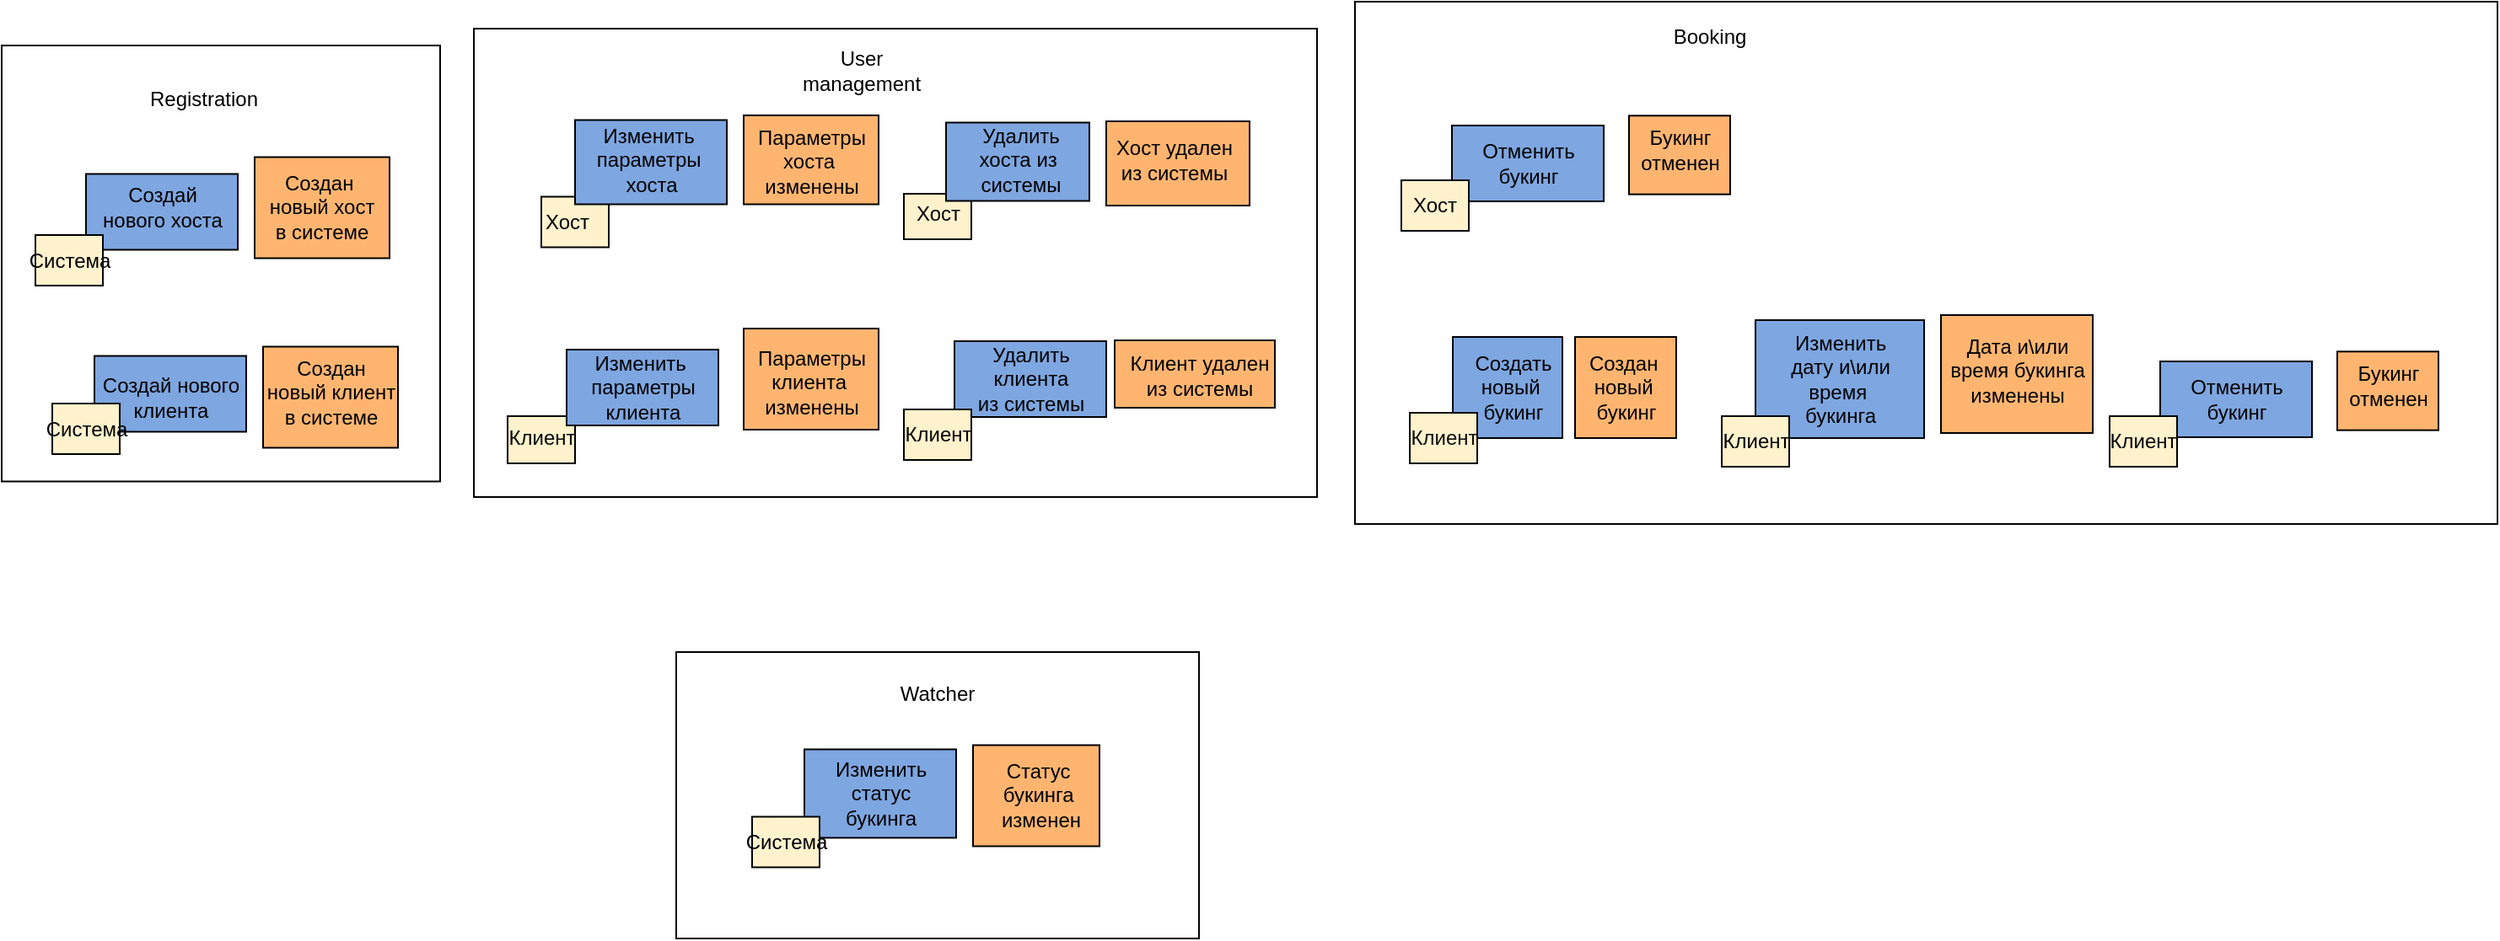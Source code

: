 <mxfile>
    <diagram name="Страница — 1" id="J32J3ksgAtr4tbKIg7uI">
        <mxGraphModel dx="1650" dy="620" grid="1" gridSize="10" guides="1" tooltips="1" connect="1" arrows="1" fold="1" page="1" pageScale="1" pageWidth="827" pageHeight="1169" math="0" shadow="0">
            <root>
                <mxCell id="0"/>
                <mxCell id="1" parent="0"/>
                <mxCell id="2" value="" style="rounded=0;whiteSpace=wrap;html=1;" vertex="1" parent="1">
                    <mxGeometry x="320" y="530" width="310" height="170" as="geometry"/>
                </mxCell>
                <mxCell id="XWSa8TXY0UjijIYakG6M-112" value="" style="rounded=0;whiteSpace=wrap;html=1;" parent="1" vertex="1">
                    <mxGeometry x="200" y="160" width="500" height="278" as="geometry"/>
                </mxCell>
                <mxCell id="XWSa8TXY0UjijIYakG6M-109" value="" style="rounded=0;whiteSpace=wrap;html=1;" parent="1" vertex="1">
                    <mxGeometry x="-80" y="170" width="260" height="258.75" as="geometry"/>
                </mxCell>
                <mxCell id="XWSa8TXY0UjijIYakG6M-107" value="" style="rounded=0;whiteSpace=wrap;html=1;" parent="1" vertex="1">
                    <mxGeometry x="722.5" y="144" width="677.5" height="310" as="geometry"/>
                </mxCell>
                <mxCell id="XWSa8TXY0UjijIYakG6M-69" value="" style="group" parent="1" vertex="1" connectable="0">
                    <mxGeometry x="960" y="333" width="100" height="70" as="geometry"/>
                </mxCell>
                <mxCell id="XWSa8TXY0UjijIYakG6M-30" value="" style="rounded=0;whiteSpace=wrap;html=1;fillColor=#7EA6E0;" parent="XWSa8TXY0UjijIYakG6M-69" vertex="1">
                    <mxGeometry width="100" height="70" as="geometry"/>
                </mxCell>
                <mxCell id="XWSa8TXY0UjijIYakG6M-24" value="Изменить&lt;br&gt;дату и\или&lt;br&gt;время&amp;nbsp;&lt;br&gt;букинга" style="text;html=1;align=center;verticalAlign=middle;resizable=0;points=[];autosize=1;strokeColor=none;fillColor=none;" parent="XWSa8TXY0UjijIYakG6M-69" vertex="1">
                    <mxGeometry x="10" width="80" height="70" as="geometry"/>
                </mxCell>
                <mxCell id="XWSa8TXY0UjijIYakG6M-56" value="" style="rounded=0;whiteSpace=wrap;html=1;fillColor=#FFF2CC;" parent="1" vertex="1">
                    <mxGeometry x="220" y="390" width="40" height="28" as="geometry"/>
                </mxCell>
                <mxCell id="XWSa8TXY0UjijIYakG6M-55" value="" style="rounded=0;whiteSpace=wrap;html=1;fillColor=#FFF2CC;" parent="1" vertex="1">
                    <mxGeometry x="455" y="258" width="40" height="27" as="geometry"/>
                </mxCell>
                <mxCell id="XWSa8TXY0UjijIYakG6M-54" value="" style="rounded=0;whiteSpace=wrap;html=1;fillColor=#FFF2CC;" parent="1" vertex="1">
                    <mxGeometry x="240" y="259.75" width="40" height="30" as="geometry"/>
                </mxCell>
                <mxCell id="XWSa8TXY0UjijIYakG6M-45" value="" style="rounded=0;whiteSpace=wrap;html=1;fillColor=#FFB570;" parent="1" vertex="1">
                    <mxGeometry x="580" y="345" width="95" height="40" as="geometry"/>
                </mxCell>
                <mxCell id="XWSa8TXY0UjijIYakG6M-43" value="" style="rounded=0;whiteSpace=wrap;html=1;fillColor=#FFB570;" parent="1" vertex="1">
                    <mxGeometry x="360" y="338" width="80" height="60" as="geometry"/>
                </mxCell>
                <mxCell id="XWSa8TXY0UjijIYakG6M-35" value="" style="rounded=0;whiteSpace=wrap;html=1;fillColor=#7EA6E0;" parent="1" vertex="1">
                    <mxGeometry x="485" y="345.5" width="90" height="45" as="geometry"/>
                </mxCell>
                <mxCell id="XWSa8TXY0UjijIYakG6M-32" value="" style="rounded=0;whiteSpace=wrap;html=1;fillColor=#7EA6E0;" parent="1" vertex="1">
                    <mxGeometry x="255" y="350.5" width="90" height="45" as="geometry"/>
                </mxCell>
                <mxCell id="XWSa8TXY0UjijIYakG6M-29" value="" style="rounded=0;whiteSpace=wrap;html=1;fillColor=#7EA6E0;" parent="1" vertex="1">
                    <mxGeometry x="-25" y="354.25" width="90" height="45" as="geometry"/>
                </mxCell>
                <mxCell id="XWSa8TXY0UjijIYakG6M-28" value="" style="rounded=0;whiteSpace=wrap;html=1;fillColor=#7EA6E0;" parent="1" vertex="1">
                    <mxGeometry x="-30" y="246.25" width="90" height="45" as="geometry"/>
                </mxCell>
                <mxCell id="XWSa8TXY0UjijIYakG6M-5" value="Параметры&lt;br&gt;клиента&amp;nbsp;&lt;br&gt;изменены" style="text;html=1;align=center;verticalAlign=middle;resizable=0;points=[];autosize=1;strokeColor=none;fillColor=none;" parent="1" vertex="1">
                    <mxGeometry x="355" y="340" width="90" height="60" as="geometry"/>
                </mxCell>
                <mxCell id="XWSa8TXY0UjijIYakG6M-6" value="Клиент удален&lt;br&gt;из системы" style="text;html=1;align=center;verticalAlign=middle;resizable=0;points=[];autosize=1;strokeColor=none;fillColor=none;" parent="1" vertex="1">
                    <mxGeometry x="575" y="345.5" width="110" height="40" as="geometry"/>
                </mxCell>
                <mxCell id="XWSa8TXY0UjijIYakG6M-14" value="Создай&lt;br&gt;нового хоста" style="text;html=1;align=center;verticalAlign=middle;resizable=0;points=[];autosize=1;strokeColor=none;fillColor=none;" parent="1" vertex="1">
                    <mxGeometry x="-30" y="246.25" width="90" height="40" as="geometry"/>
                </mxCell>
                <mxCell id="XWSa8TXY0UjijIYakG6M-16" value="Создай нового&lt;br&gt;клиента" style="text;html=1;align=center;verticalAlign=middle;resizable=0;points=[];autosize=1;strokeColor=none;fillColor=none;" parent="1" vertex="1">
                    <mxGeometry x="-30" y="359.25" width="100" height="40" as="geometry"/>
                </mxCell>
                <mxCell id="XWSa8TXY0UjijIYakG6M-21" value="Изменить&amp;nbsp;&lt;br&gt;параметры&lt;br&gt;клиента" style="text;html=1;align=center;verticalAlign=middle;resizable=0;points=[];autosize=1;strokeColor=none;fillColor=none;" parent="1" vertex="1">
                    <mxGeometry x="255" y="343" width="90" height="60" as="geometry"/>
                </mxCell>
                <mxCell id="XWSa8TXY0UjijIYakG6M-22" value="Удалить&lt;br&gt;клиента&lt;br&gt;из системы" style="text;html=1;align=center;verticalAlign=middle;resizable=0;points=[];autosize=1;strokeColor=none;fillColor=none;" parent="1" vertex="1">
                    <mxGeometry x="485" y="338" width="90" height="60" as="geometry"/>
                </mxCell>
                <mxCell id="XWSa8TXY0UjijIYakG6M-49" value="&lt;font color=&quot;#000000&quot;&gt;Хост&lt;/font&gt;" style="text;html=1;align=center;verticalAlign=middle;resizable=0;points=[];autosize=1;strokeColor=none;fillColor=none;" parent="1" vertex="1">
                    <mxGeometry x="230" y="259.75" width="50" height="30" as="geometry"/>
                </mxCell>
                <mxCell id="XWSa8TXY0UjijIYakG6M-50" value="&lt;font color=&quot;#080808&quot;&gt;Клиент&lt;/font&gt;" style="text;html=1;align=center;verticalAlign=middle;resizable=0;points=[];autosize=1;strokeColor=none;fillColor=none;" parent="1" vertex="1">
                    <mxGeometry x="210" y="388" width="60" height="30" as="geometry"/>
                </mxCell>
                <mxCell id="XWSa8TXY0UjijIYakG6M-52" value="&lt;font color=&quot;#000000&quot;&gt;Хост&lt;/font&gt;" style="text;html=1;align=center;verticalAlign=middle;resizable=0;points=[];autosize=1;strokeColor=none;fillColor=none;" parent="1" vertex="1">
                    <mxGeometry x="450" y="255" width="50" height="30" as="geometry"/>
                </mxCell>
                <mxCell id="XWSa8TXY0UjijIYakG6M-59" value="" style="rounded=0;whiteSpace=wrap;html=1;fillColor=#7EA6E0;" parent="1" vertex="1">
                    <mxGeometry x="780.5" y="343" width="65" height="60" as="geometry"/>
                </mxCell>
                <mxCell id="XWSa8TXY0UjijIYakG6M-61" value="Создать&lt;br&gt;новый&amp;nbsp;&lt;br&gt;букинг" style="text;html=1;align=center;verticalAlign=middle;resizable=0;points=[];autosize=1;strokeColor=none;fillColor=none;" parent="1" vertex="1">
                    <mxGeometry x="780.5" y="342.5" width="70" height="60" as="geometry"/>
                </mxCell>
                <mxCell id="XWSa8TXY0UjijIYakG6M-62" value="" style="rounded=0;whiteSpace=wrap;html=1;fillColor=#FFF2CC;" parent="1" vertex="1">
                    <mxGeometry x="755" y="388" width="40" height="30" as="geometry"/>
                </mxCell>
                <mxCell id="XWSa8TXY0UjijIYakG6M-63" value="&lt;font color=&quot;#0d0d0d&quot;&gt;Клиент&lt;/font&gt;" style="text;html=1;align=center;verticalAlign=middle;resizable=0;points=[];autosize=1;strokeColor=none;fillColor=none;" parent="1" vertex="1">
                    <mxGeometry x="745" y="388" width="60" height="30" as="geometry"/>
                </mxCell>
                <mxCell id="XWSa8TXY0UjijIYakG6M-64" value="" style="group" parent="1" vertex="1" connectable="0">
                    <mxGeometry x="445" y="386" width="60" height="30" as="geometry"/>
                </mxCell>
                <mxCell id="XWSa8TXY0UjijIYakG6M-57" value="" style="rounded=0;whiteSpace=wrap;html=1;fillColor=#FFF2CC;" parent="XWSa8TXY0UjijIYakG6M-64" vertex="1">
                    <mxGeometry x="10" width="40" height="30" as="geometry"/>
                </mxCell>
                <mxCell id="XWSa8TXY0UjijIYakG6M-51" value="&lt;font color=&quot;#050505&quot;&gt;Клиент&lt;/font&gt;" style="text;html=1;align=center;verticalAlign=middle;resizable=0;points=[];autosize=1;strokeColor=none;fillColor=none;" parent="XWSa8TXY0UjijIYakG6M-64" vertex="1">
                    <mxGeometry width="60" height="30" as="geometry"/>
                </mxCell>
                <mxCell id="XWSa8TXY0UjijIYakG6M-65" value="" style="group" parent="1" vertex="1" connectable="0">
                    <mxGeometry x="848" y="343" width="70" height="60" as="geometry"/>
                </mxCell>
                <mxCell id="XWSa8TXY0UjijIYakG6M-58" value="" style="rounded=0;whiteSpace=wrap;html=1;fillColor=#FFB570;" parent="XWSa8TXY0UjijIYakG6M-65" vertex="1">
                    <mxGeometry x="5" width="60" height="60" as="geometry"/>
                </mxCell>
                <mxCell id="XWSa8TXY0UjijIYakG6M-60" value="Создан&amp;nbsp;&lt;div&gt;новый&amp;nbsp;&lt;/div&gt;&lt;div&gt;букинг&lt;/div&gt;" style="text;html=1;align=center;verticalAlign=middle;resizable=0;points=[];autosize=1;strokeColor=none;fillColor=none;" parent="XWSa8TXY0UjijIYakG6M-65" vertex="1">
                    <mxGeometry width="70" height="60" as="geometry"/>
                </mxCell>
                <mxCell id="XWSa8TXY0UjijIYakG6M-66" value="" style="rounded=0;whiteSpace=wrap;html=1;fillColor=#FFF2CC;" parent="1" vertex="1">
                    <mxGeometry x="940" y="390" width="40" height="30" as="geometry"/>
                </mxCell>
                <mxCell id="XWSa8TXY0UjijIYakG6M-68" value="" style="group" parent="1" vertex="1" connectable="0">
                    <mxGeometry x="1065" y="330" width="100" height="70" as="geometry"/>
                </mxCell>
                <mxCell id="XWSa8TXY0UjijIYakG6M-40" value="" style="rounded=0;whiteSpace=wrap;html=1;fillColor=#FFB570;" parent="XWSa8TXY0UjijIYakG6M-68" vertex="1">
                    <mxGeometry x="5" width="90" height="70" as="geometry"/>
                </mxCell>
                <mxCell id="XWSa8TXY0UjijIYakG6M-8" value="Дата и\или&lt;br&gt;время букинга&lt;br&gt;изменены" style="text;html=1;align=center;verticalAlign=middle;resizable=0;points=[];autosize=1;strokeColor=none;fillColor=none;" parent="XWSa8TXY0UjijIYakG6M-68" vertex="1">
                    <mxGeometry y="3" width="100" height="60" as="geometry"/>
                </mxCell>
                <mxCell id="XWSa8TXY0UjijIYakG6M-67" value="&lt;font color=&quot;#000000&quot;&gt;Клиент&lt;/font&gt;" style="text;html=1;align=center;verticalAlign=middle;resizable=0;points=[];autosize=1;strokeColor=none;fillColor=none;" parent="1" vertex="1">
                    <mxGeometry x="930" y="390" width="60" height="30" as="geometry"/>
                </mxCell>
                <mxCell id="XWSa8TXY0UjijIYakG6M-70" value="" style="group" parent="1" vertex="1" connectable="0">
                    <mxGeometry x="496" y="585.25" width="75" height="60" as="geometry"/>
                </mxCell>
                <mxCell id="XWSa8TXY0UjijIYakG6M-46" value="" style="rounded=0;whiteSpace=wrap;html=1;fillColor=#FFB570;" parent="XWSa8TXY0UjijIYakG6M-70" vertex="1">
                    <mxGeometry width="75" height="60" as="geometry"/>
                </mxCell>
                <mxCell id="XWSa8TXY0UjijIYakG6M-10" value="Статус&amp;nbsp;&lt;div&gt;букинга&amp;nbsp;&lt;/div&gt;&lt;div&gt;изменен&lt;/div&gt;" style="text;html=1;align=center;verticalAlign=middle;resizable=0;points=[];autosize=1;strokeColor=none;fillColor=none;" parent="XWSa8TXY0UjijIYakG6M-70" vertex="1">
                    <mxGeometry x="5" width="70" height="60" as="geometry"/>
                </mxCell>
                <mxCell id="XWSa8TXY0UjijIYakG6M-71" value="" style="group" parent="1" vertex="1" connectable="0">
                    <mxGeometry x="396" y="584" width="90" height="60" as="geometry"/>
                </mxCell>
                <mxCell id="XWSa8TXY0UjijIYakG6M-33" value="" style="rounded=0;whiteSpace=wrap;html=1;fillColor=#7EA6E0;" parent="XWSa8TXY0UjijIYakG6M-71" vertex="1">
                    <mxGeometry y="3.75" width="90" height="52.5" as="geometry"/>
                </mxCell>
                <mxCell id="XWSa8TXY0UjijIYakG6M-25" value="Изменить&lt;br&gt;статус&lt;br&gt;букинга" style="text;html=1;align=center;verticalAlign=middle;resizable=0;points=[];autosize=1;strokeColor=none;fillColor=none;" parent="XWSa8TXY0UjijIYakG6M-71" vertex="1">
                    <mxGeometry x="5" width="80" height="60" as="geometry"/>
                </mxCell>
                <mxCell id="XWSa8TXY0UjijIYakG6M-72" value="" style="group" parent="1" vertex="1" connectable="0">
                    <mxGeometry x="355" y="627.75" width="65" height="30" as="geometry"/>
                </mxCell>
                <mxCell id="XWSa8TXY0UjijIYakG6M-73" value="" style="rounded=0;whiteSpace=wrap;html=1;fillColor=#FFF2CC;" parent="XWSa8TXY0UjijIYakG6M-72" vertex="1">
                    <mxGeometry x="10" width="40" height="30" as="geometry"/>
                </mxCell>
                <mxCell id="XWSa8TXY0UjijIYakG6M-74" value="&lt;font color=&quot;#000000&quot;&gt;Система&lt;/font&gt;" style="text;html=1;align=center;verticalAlign=middle;resizable=0;points=[];autosize=1;strokeColor=none;fillColor=none;" parent="XWSa8TXY0UjijIYakG6M-72" vertex="1">
                    <mxGeometry x="-5" width="70" height="30" as="geometry"/>
                </mxCell>
                <mxCell id="XWSa8TXY0UjijIYakG6M-75" value="" style="group" parent="1" vertex="1" connectable="0">
                    <mxGeometry x="1300" y="340" width="70" height="70" as="geometry"/>
                </mxCell>
                <mxCell id="XWSa8TXY0UjijIYakG6M-47" value="" style="rounded=0;whiteSpace=wrap;html=1;fillColor=#FFB570;" parent="XWSa8TXY0UjijIYakG6M-75" vertex="1">
                    <mxGeometry x="5" y="11.667" width="60" height="46.667" as="geometry"/>
                </mxCell>
                <mxCell id="XWSa8TXY0UjijIYakG6M-11" value="Букинг&lt;div&gt;отменен&lt;/div&gt;" style="text;html=1;align=center;verticalAlign=middle;resizable=0;points=[];autosize=1;strokeColor=none;fillColor=none;" parent="XWSa8TXY0UjijIYakG6M-75" vertex="1">
                    <mxGeometry y="11.667" width="70" height="40" as="geometry"/>
                </mxCell>
                <mxCell id="XWSa8TXY0UjijIYakG6M-77" value="" style="group" parent="1" vertex="1" connectable="0">
                    <mxGeometry x="1200" y="357.5" width="90" height="45" as="geometry"/>
                </mxCell>
                <mxCell id="XWSa8TXY0UjijIYakG6M-36" value="" style="rounded=0;whiteSpace=wrap;html=1;fillColor=#7EA6E0;" parent="XWSa8TXY0UjijIYakG6M-77" vertex="1">
                    <mxGeometry width="90" height="45" as="geometry"/>
                </mxCell>
                <mxCell id="XWSa8TXY0UjijIYakG6M-26" value="Отменить&lt;br&gt;букинг" style="text;html=1;align=center;verticalAlign=middle;resizable=0;points=[];autosize=1;strokeColor=none;fillColor=none;" parent="XWSa8TXY0UjijIYakG6M-77" vertex="1">
                    <mxGeometry x="5" y="2.5" width="80" height="40" as="geometry"/>
                </mxCell>
                <mxCell id="XWSa8TXY0UjijIYakG6M-78" value="&lt;font color=&quot;#050505&quot;&gt;Клиент&lt;/font&gt;" style="rounded=0;whiteSpace=wrap;html=1;fillColor=#FFF2CC;" parent="1" vertex="1">
                    <mxGeometry x="1170" y="390" width="40" height="30" as="geometry"/>
                </mxCell>
                <mxCell id="XWSa8TXY0UjijIYakG6M-80" value="" style="group" parent="1" vertex="1" connectable="0">
                    <mxGeometry x="65" y="345.75" width="100" height="63" as="geometry"/>
                </mxCell>
                <mxCell id="XWSa8TXY0UjijIYakG6M-41" value="" style="rounded=0;whiteSpace=wrap;html=1;fillColor=#FFB570;" parent="XWSa8TXY0UjijIYakG6M-80" vertex="1">
                    <mxGeometry x="10" y="3" width="80" height="60" as="geometry"/>
                </mxCell>
                <mxCell id="XWSa8TXY0UjijIYakG6M-17" value="Создан&lt;br&gt;новый клиент&lt;br&gt;в системе" style="text;html=1;align=center;verticalAlign=middle;resizable=0;points=[];autosize=1;strokeColor=none;fillColor=none;" parent="XWSa8TXY0UjijIYakG6M-80" vertex="1">
                    <mxGeometry width="100" height="60" as="geometry"/>
                </mxCell>
                <mxCell id="XWSa8TXY0UjijIYakG6M-81" value="" style="group" parent="1" vertex="1" connectable="0">
                    <mxGeometry x="70" y="236.25" width="80" height="60" as="geometry"/>
                </mxCell>
                <mxCell id="XWSa8TXY0UjijIYakG6M-39" value="" style="rounded=0;whiteSpace=wrap;html=1;fillColor=#FFB570;" parent="XWSa8TXY0UjijIYakG6M-81" vertex="1">
                    <mxGeometry width="80" height="60" as="geometry"/>
                </mxCell>
                <mxCell id="XWSa8TXY0UjijIYakG6M-1" value="Создан&amp;nbsp;&lt;br&gt;новый хост&lt;br&gt;в системе" style="text;html=1;align=center;verticalAlign=middle;whiteSpace=wrap;rounded=0;" parent="XWSa8TXY0UjijIYakG6M-81" vertex="1">
                    <mxGeometry y="15" width="80" height="30" as="geometry"/>
                </mxCell>
                <mxCell id="XWSa8TXY0UjijIYakG6M-82" value="" style="group" parent="1" vertex="1" connectable="0">
                    <mxGeometry x="260" y="208" width="90" height="60" as="geometry"/>
                </mxCell>
                <mxCell id="XWSa8TXY0UjijIYakG6M-31" value="" style="rounded=0;whiteSpace=wrap;html=1;fillColor=#7EA6E0;" parent="XWSa8TXY0UjijIYakG6M-82" vertex="1">
                    <mxGeometry y="6.25" width="90" height="50" as="geometry"/>
                </mxCell>
                <mxCell id="XWSa8TXY0UjijIYakG6M-18" value="Изменить&amp;nbsp;&lt;br&gt;параметры&amp;nbsp;&lt;br&gt;хоста" style="text;html=1;align=center;verticalAlign=middle;resizable=0;points=[];autosize=1;strokeColor=none;fillColor=none;" parent="XWSa8TXY0UjijIYakG6M-82" vertex="1">
                    <mxGeometry width="90" height="60" as="geometry"/>
                </mxCell>
                <mxCell id="XWSa8TXY0UjijIYakG6M-83" value="" style="group" parent="1" vertex="1" connectable="0">
                    <mxGeometry x="355" y="209.25" width="90" height="55" as="geometry"/>
                </mxCell>
                <mxCell id="XWSa8TXY0UjijIYakG6M-42" value="" style="rounded=0;whiteSpace=wrap;html=1;fillColor=#FFB570;" parent="XWSa8TXY0UjijIYakG6M-83" vertex="1">
                    <mxGeometry x="5" y="2.2" width="80" height="52.8" as="geometry"/>
                </mxCell>
                <mxCell id="XWSa8TXY0UjijIYakG6M-3" value="Параметры&lt;br&gt;хоста&amp;nbsp;&lt;br&gt;изменены" style="text;html=1;align=center;verticalAlign=middle;resizable=0;points=[];autosize=1;strokeColor=none;fillColor=none;" parent="XWSa8TXY0UjijIYakG6M-83" vertex="1">
                    <mxGeometry width="90" height="60" as="geometry"/>
                </mxCell>
                <mxCell id="XWSa8TXY0UjijIYakG6M-84" value="" style="group" parent="1" vertex="1" connectable="0">
                    <mxGeometry x="570" y="215" width="90" height="50" as="geometry"/>
                </mxCell>
                <mxCell id="XWSa8TXY0UjijIYakG6M-44" value="" style="rounded=0;whiteSpace=wrap;html=1;fillColor=#FFB570;" parent="XWSa8TXY0UjijIYakG6M-84" vertex="1">
                    <mxGeometry x="5" width="85" height="50" as="geometry"/>
                </mxCell>
                <mxCell id="XWSa8TXY0UjijIYakG6M-4" value="Хост удален&lt;br&gt;из системы" style="text;html=1;align=center;verticalAlign=middle;resizable=0;points=[];autosize=1;strokeColor=none;fillColor=none;" parent="XWSa8TXY0UjijIYakG6M-84" vertex="1">
                    <mxGeometry y="3" width="90" height="40" as="geometry"/>
                </mxCell>
                <mxCell id="XWSa8TXY0UjijIYakG6M-85" value="" style="group" parent="1" vertex="1" connectable="0">
                    <mxGeometry x="480" y="208" width="85" height="62" as="geometry"/>
                </mxCell>
                <mxCell id="XWSa8TXY0UjijIYakG6M-34" value="" style="rounded=0;whiteSpace=wrap;html=1;fillColor=#7EA6E0;" parent="XWSa8TXY0UjijIYakG6M-85" vertex="1">
                    <mxGeometry y="7.75" width="85" height="46.5" as="geometry"/>
                </mxCell>
                <mxCell id="XWSa8TXY0UjijIYakG6M-19" value="Удалить&lt;br&gt;хоста из&amp;nbsp;&lt;br&gt;системы" style="text;html=1;align=center;verticalAlign=middle;resizable=0;points=[];autosize=1;strokeColor=none;fillColor=none;" parent="XWSa8TXY0UjijIYakG6M-85" vertex="1">
                    <mxGeometry x="9.444" width="70" height="60" as="geometry"/>
                </mxCell>
                <mxCell id="XWSa8TXY0UjijIYakG6M-93" value="" style="group" parent="1" vertex="1" connectable="0">
                    <mxGeometry x="880" y="200" width="70" height="70" as="geometry"/>
                </mxCell>
                <mxCell id="XWSa8TXY0UjijIYakG6M-94" value="" style="rounded=0;whiteSpace=wrap;html=1;fillColor=#FFB570;" parent="XWSa8TXY0UjijIYakG6M-93" vertex="1">
                    <mxGeometry x="5" y="11.667" width="60" height="46.667" as="geometry"/>
                </mxCell>
                <mxCell id="XWSa8TXY0UjijIYakG6M-95" value="Букинг&lt;div&gt;отменен&lt;/div&gt;" style="text;html=1;align=center;verticalAlign=middle;resizable=0;points=[];autosize=1;strokeColor=none;fillColor=none;" parent="XWSa8TXY0UjijIYakG6M-93" vertex="1">
                    <mxGeometry y="11.667" width="70" height="40" as="geometry"/>
                </mxCell>
                <mxCell id="XWSa8TXY0UjijIYakG6M-96" value="" style="group" parent="1" vertex="1" connectable="0">
                    <mxGeometry x="780" y="217.5" width="90" height="45" as="geometry"/>
                </mxCell>
                <mxCell id="XWSa8TXY0UjijIYakG6M-97" value="" style="rounded=0;whiteSpace=wrap;html=1;fillColor=#7EA6E0;" parent="XWSa8TXY0UjijIYakG6M-96" vertex="1">
                    <mxGeometry width="90" height="45" as="geometry"/>
                </mxCell>
                <mxCell id="XWSa8TXY0UjijIYakG6M-98" value="Отменить&lt;br&gt;букинг" style="text;html=1;align=center;verticalAlign=middle;resizable=0;points=[];autosize=1;strokeColor=none;fillColor=none;" parent="XWSa8TXY0UjijIYakG6M-96" vertex="1">
                    <mxGeometry x="5" y="2.5" width="80" height="40" as="geometry"/>
                </mxCell>
                <mxCell id="XWSa8TXY0UjijIYakG6M-99" value="&lt;font color=&quot;#030303&quot;&gt;Хост&lt;/font&gt;" style="rounded=0;whiteSpace=wrap;html=1;fillColor=#FFF2CC;" parent="1" vertex="1">
                    <mxGeometry x="750" y="250" width="40" height="30" as="geometry"/>
                </mxCell>
                <mxCell id="XWSa8TXY0UjijIYakG6M-101" value="" style="group;" parent="1" vertex="1" connectable="0">
                    <mxGeometry x="-70" y="282.5" width="65" height="30" as="geometry"/>
                </mxCell>
                <mxCell id="XWSa8TXY0UjijIYakG6M-102" value="" style="rounded=0;whiteSpace=wrap;html=1;fillColor=#FFF2CC;" parent="XWSa8TXY0UjijIYakG6M-101" vertex="1">
                    <mxGeometry x="10" width="40" height="30" as="geometry"/>
                </mxCell>
                <mxCell id="XWSa8TXY0UjijIYakG6M-103" value="&lt;font color=&quot;#000000&quot;&gt;Система&lt;/font&gt;" style="text;html=1;align=center;verticalAlign=middle;resizable=0;points=[];autosize=1;strokeColor=none;fillColor=none;" parent="XWSa8TXY0UjijIYakG6M-101" vertex="1">
                    <mxGeometry x="-5" width="70" height="30" as="geometry"/>
                </mxCell>
                <mxCell id="XWSa8TXY0UjijIYakG6M-104" value="" style="group" parent="1" vertex="1" connectable="0">
                    <mxGeometry x="-60" y="382.5" width="65" height="30" as="geometry"/>
                </mxCell>
                <mxCell id="XWSa8TXY0UjijIYakG6M-105" value="" style="rounded=0;whiteSpace=wrap;html=1;fillColor=#FFF2CC;" parent="XWSa8TXY0UjijIYakG6M-104" vertex="1">
                    <mxGeometry x="10" width="40" height="30" as="geometry"/>
                </mxCell>
                <mxCell id="XWSa8TXY0UjijIYakG6M-106" value="&lt;font color=&quot;#050505&quot;&gt;Система&lt;/font&gt;" style="text;html=1;align=center;verticalAlign=middle;resizable=0;points=[];autosize=1;strokeColor=none;fillColor=none;" parent="XWSa8TXY0UjijIYakG6M-104" vertex="1">
                    <mxGeometry x="-5" width="70" height="30" as="geometry"/>
                </mxCell>
                <mxCell id="XWSa8TXY0UjijIYakG6M-108" value="Booking" style="text;html=1;align=center;verticalAlign=middle;whiteSpace=wrap;rounded=0;" parent="1" vertex="1">
                    <mxGeometry x="902.5" y="150" width="60" height="30" as="geometry"/>
                </mxCell>
                <mxCell id="XWSa8TXY0UjijIYakG6M-111" value="Registration" style="text;html=1;align=center;verticalAlign=middle;whiteSpace=wrap;rounded=0;" parent="1" vertex="1">
                    <mxGeometry x="10" y="187" width="60" height="30" as="geometry"/>
                </mxCell>
                <mxCell id="XWSa8TXY0UjijIYakG6M-114" value="User management" style="text;html=1;align=center;verticalAlign=middle;whiteSpace=wrap;rounded=0;" parent="1" vertex="1">
                    <mxGeometry x="400" y="170" width="60" height="30" as="geometry"/>
                </mxCell>
                <mxCell id="3" value="Watcher" style="text;html=1;strokeColor=none;fillColor=none;align=center;verticalAlign=middle;whiteSpace=wrap;rounded=0;" vertex="1" parent="1">
                    <mxGeometry x="445" y="540" width="60" height="30" as="geometry"/>
                </mxCell>
            </root>
        </mxGraphModel>
    </diagram>
</mxfile>